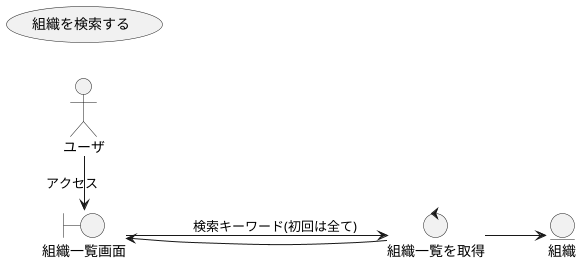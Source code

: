 @startuml
'Direction of diagram flow can be selected.
left to right direction

'ユースケース
usecase 組織を検索する

'アクター
actor ユーザ

'バウンダリ
boundary 組織一覧画面

'コントロール
control 組織一覧を取得

'エンティティ
entity 組織

'処理概要
ユーザ -> 組織一覧画面 : アクセス
組織一覧画面 -> 組織一覧を取得 :検索キーワード(初回は全て)
組織一覧を取得 --> 組織
組織一覧を取得 --> 組織一覧画面

@enduml
